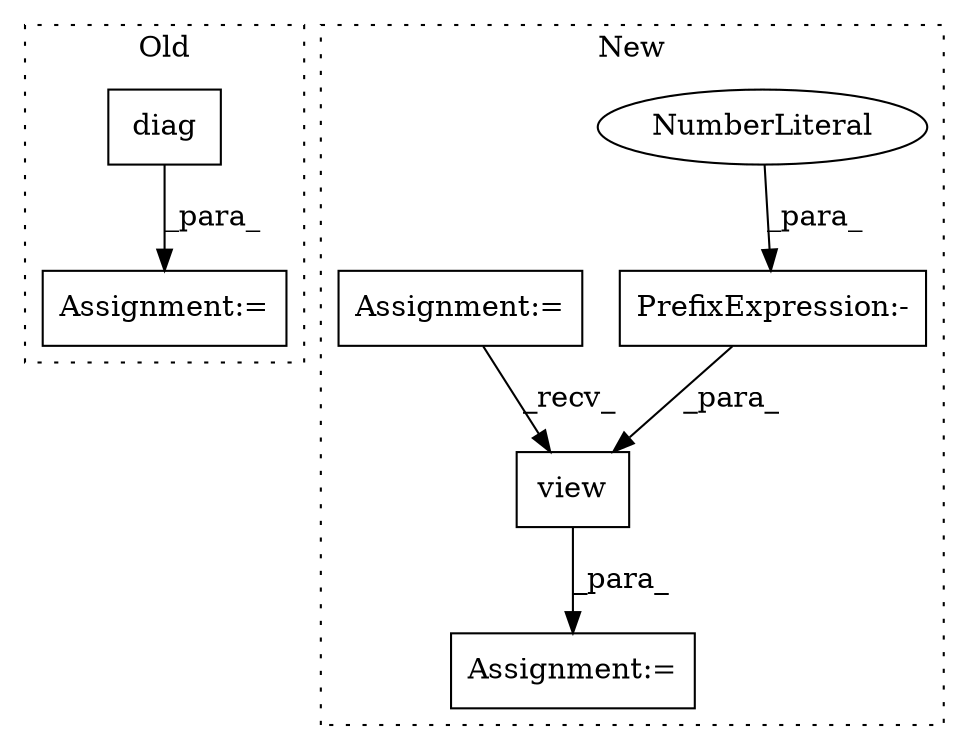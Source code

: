 digraph G {
subgraph cluster0 {
1 [label="diag" a="32" s="7367,7380" l="5,1" shape="box"];
7 [label="Assignment:=" a="7" s="7451" l="1" shape="box"];
label = "Old";
style="dotted";
}
subgraph cluster1 {
2 [label="view" a="32" s="8900,8907" l="5,1" shape="box"];
3 [label="Assignment:=" a="7" s="8890" l="1" shape="box"];
4 [label="PrefixExpression:-" a="38" s="8905" l="1" shape="box"];
5 [label="NumberLiteral" a="34" s="8906" l="1" shape="ellipse"];
6 [label="Assignment:=" a="7" s="8824" l="1" shape="box"];
label = "New";
style="dotted";
}
1 -> 7 [label="_para_"];
2 -> 3 [label="_para_"];
4 -> 2 [label="_para_"];
5 -> 4 [label="_para_"];
6 -> 2 [label="_recv_"];
}